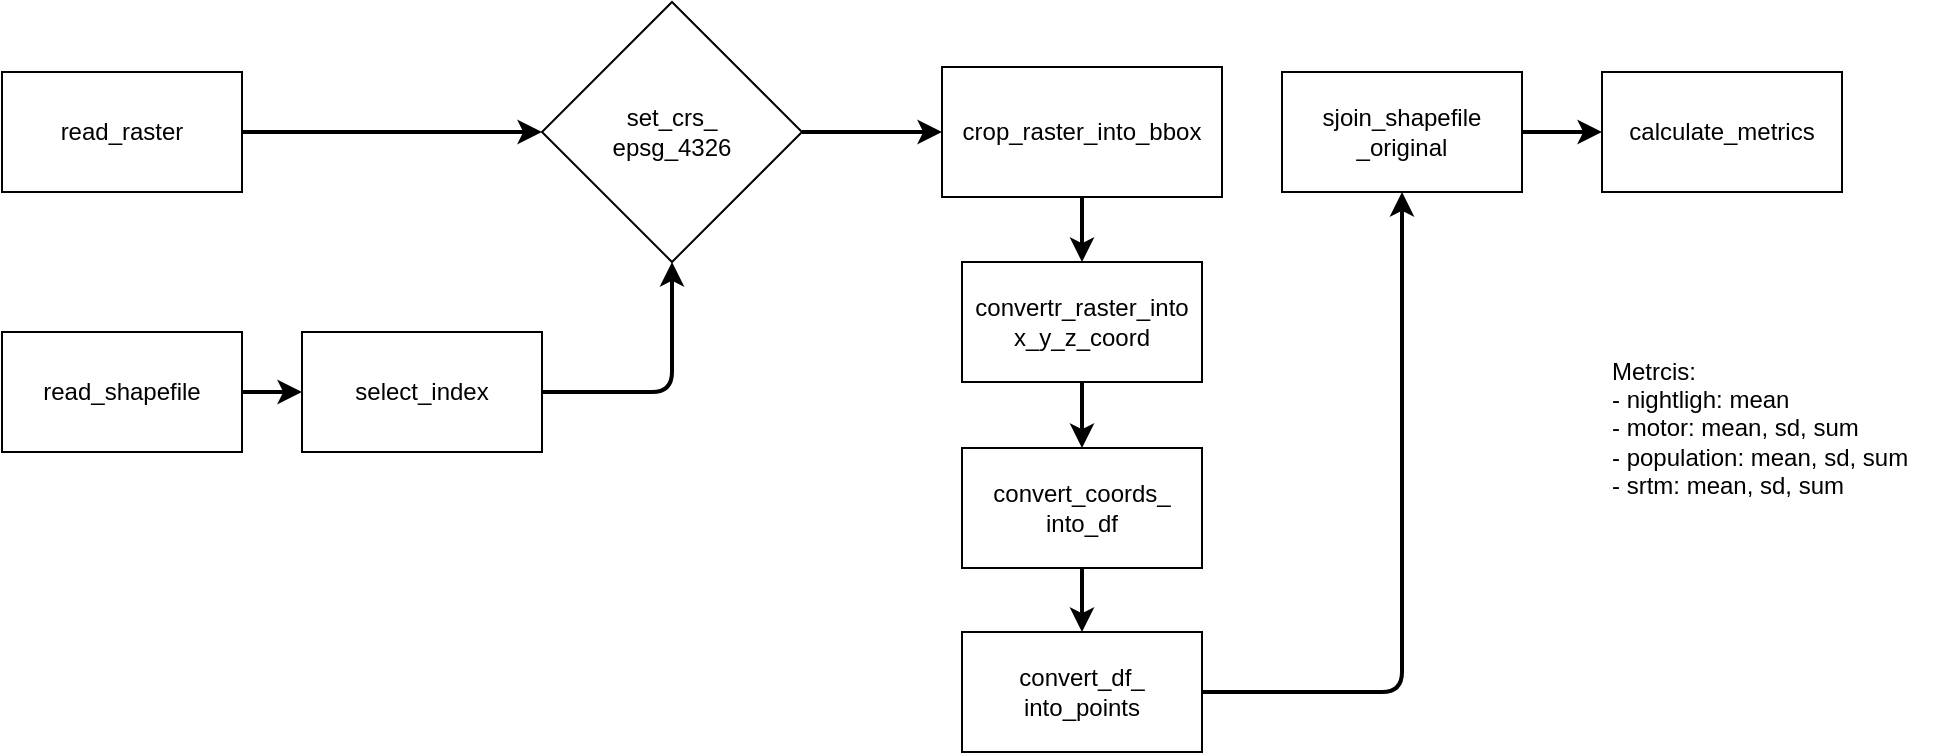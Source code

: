 <mxfile>
    <diagram id="BpkolwzSjVnXzRh0Kq-2" name="Page-1">
        <mxGraphModel dx="322" dy="634" grid="0" gridSize="10" guides="1" tooltips="1" connect="1" arrows="1" fold="1" page="1" pageScale="1" pageWidth="850" pageHeight="1100" background="#ffffff" math="0" shadow="0">
            <root>
                <mxCell id="0"/>
                <mxCell id="1" parent="0"/>
                <mxCell id="12" style="edgeStyle=none;html=1;exitX=1;exitY=0.5;exitDx=0;exitDy=0;entryX=0;entryY=0.5;entryDx=0;entryDy=0;strokeColor=#000000;strokeWidth=2;" parent="1" source="2" target="5" edge="1">
                    <mxGeometry relative="1" as="geometry"/>
                </mxCell>
                <mxCell id="2" value="read_raster" style="whiteSpace=wrap;html=1;" parent="1" vertex="1">
                    <mxGeometry x="210" y="130" width="120" height="60" as="geometry"/>
                </mxCell>
                <mxCell id="13" style="edgeStyle=none;html=1;exitX=1;exitY=0.5;exitDx=0;exitDy=0;entryX=0;entryY=0.5;entryDx=0;entryDy=0;strokeColor=#000000;strokeWidth=2;" parent="1" source="3" target="4" edge="1">
                    <mxGeometry relative="1" as="geometry"/>
                </mxCell>
                <mxCell id="3" value="read_shapefile" style="whiteSpace=wrap;html=1;" parent="1" vertex="1">
                    <mxGeometry x="210" y="260" width="120" height="60" as="geometry"/>
                </mxCell>
                <mxCell id="14" style="edgeStyle=none;html=1;exitX=1;exitY=0.5;exitDx=0;exitDy=0;entryX=0.5;entryY=1;entryDx=0;entryDy=0;strokeColor=#000000;strokeWidth=2;" parent="1" source="4" target="5" edge="1">
                    <mxGeometry relative="1" as="geometry">
                        <Array as="points">
                            <mxPoint x="545" y="290"/>
                        </Array>
                    </mxGeometry>
                </mxCell>
                <mxCell id="4" value="select_index" style="whiteSpace=wrap;html=1;" parent="1" vertex="1">
                    <mxGeometry x="360" y="260" width="120" height="60" as="geometry"/>
                </mxCell>
                <mxCell id="15" style="edgeStyle=none;html=1;exitX=1;exitY=0.5;exitDx=0;exitDy=0;entryX=0;entryY=0.5;entryDx=0;entryDy=0;strokeColor=#000000;strokeWidth=2;" parent="1" source="5" target="6" edge="1">
                    <mxGeometry relative="1" as="geometry"/>
                </mxCell>
                <mxCell id="5" value="set_crs_&lt;br&gt;epsg_4326" style="rhombus;whiteSpace=wrap;html=1;" parent="1" vertex="1">
                    <mxGeometry x="480" y="95" width="130" height="130" as="geometry"/>
                </mxCell>
                <mxCell id="16" style="edgeStyle=none;html=1;exitX=0.5;exitY=1;exitDx=0;exitDy=0;entryX=0.5;entryY=0;entryDx=0;entryDy=0;strokeColor=#000000;strokeWidth=2;" parent="1" source="6" target="7" edge="1">
                    <mxGeometry relative="1" as="geometry"/>
                </mxCell>
                <mxCell id="6" value="crop_raster_into_bbox" style="whiteSpace=wrap;html=1;" parent="1" vertex="1">
                    <mxGeometry x="680" y="127.5" width="140" height="65" as="geometry"/>
                </mxCell>
                <mxCell id="17" style="edgeStyle=none;html=1;exitX=0.5;exitY=1;exitDx=0;exitDy=0;entryX=0.5;entryY=0;entryDx=0;entryDy=0;strokeColor=#000000;strokeWidth=2;" parent="1" source="7" target="8" edge="1">
                    <mxGeometry relative="1" as="geometry"/>
                </mxCell>
                <mxCell id="7" value="convertr_raster_into&lt;br&gt;x_y_z_coord" style="whiteSpace=wrap;html=1;" parent="1" vertex="1">
                    <mxGeometry x="690" y="225" width="120" height="60" as="geometry"/>
                </mxCell>
                <mxCell id="18" style="edgeStyle=none;html=1;exitX=0.5;exitY=1;exitDx=0;exitDy=0;strokeColor=#000000;strokeWidth=2;" parent="1" source="8" target="9" edge="1">
                    <mxGeometry relative="1" as="geometry"/>
                </mxCell>
                <mxCell id="8" value="convert_coords_&lt;br&gt;into_df" style="whiteSpace=wrap;html=1;" parent="1" vertex="1">
                    <mxGeometry x="690" y="318" width="120" height="60" as="geometry"/>
                </mxCell>
                <mxCell id="19" style="edgeStyle=none;html=1;exitX=1;exitY=0.5;exitDx=0;exitDy=0;entryX=0.5;entryY=1;entryDx=0;entryDy=0;strokeColor=#000000;strokeWidth=2;" parent="1" source="9" target="10" edge="1">
                    <mxGeometry relative="1" as="geometry">
                        <Array as="points">
                            <mxPoint x="910" y="440"/>
                        </Array>
                    </mxGeometry>
                </mxCell>
                <mxCell id="9" value="convert_df_&lt;br&gt;into_points" style="whiteSpace=wrap;html=1;" parent="1" vertex="1">
                    <mxGeometry x="690" y="410" width="120" height="60" as="geometry"/>
                </mxCell>
                <mxCell id="20" style="edgeStyle=none;html=1;exitX=1;exitY=0.5;exitDx=0;exitDy=0;entryX=0;entryY=0.5;entryDx=0;entryDy=0;strokeColor=#000000;strokeWidth=2;" parent="1" source="10" target="11" edge="1">
                    <mxGeometry relative="1" as="geometry"/>
                </mxCell>
                <mxCell id="10" value="sjoin_shapefile&lt;br&gt;_original" style="whiteSpace=wrap;html=1;" parent="1" vertex="1">
                    <mxGeometry x="850" y="130" width="120" height="60" as="geometry"/>
                </mxCell>
                <mxCell id="11" value="calculate_metrics" style="whiteSpace=wrap;html=1;" parent="1" vertex="1">
                    <mxGeometry x="1010" y="130" width="120" height="60" as="geometry"/>
                </mxCell>
                <mxCell id="22" value="Metrcis:&lt;br&gt;&lt;div style=&quot;&quot;&gt;&lt;span style=&quot;background-color: initial;&quot;&gt;- nightligh: mean&lt;/span&gt;&lt;/div&gt;&lt;div style=&quot;&quot;&gt;&lt;span style=&quot;background-color: initial;&quot;&gt;- motor: mean, sd, sum&lt;/span&gt;&lt;/div&gt;&lt;div style=&quot;&quot;&gt;&lt;span style=&quot;background-color: initial;&quot;&gt;- population: mean, sd, sum&lt;/span&gt;&lt;/div&gt;&lt;div style=&quot;&quot;&gt;- srtm: mean, sd, sum&lt;/div&gt;" style="text;html=1;align=left;verticalAlign=middle;resizable=0;points=[];autosize=1;strokeColor=none;fillColor=default;" vertex="1" parent="1">
                    <mxGeometry x="1013" y="266" width="166" height="84" as="geometry"/>
                </mxCell>
            </root>
        </mxGraphModel>
    </diagram>
</mxfile>